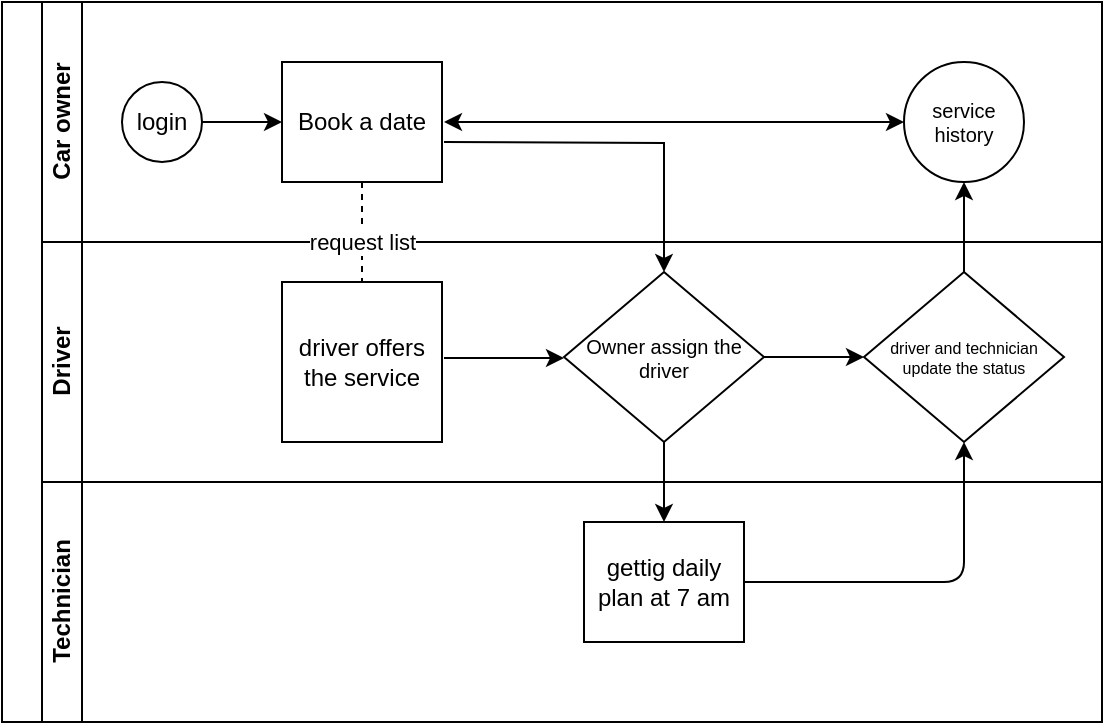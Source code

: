 <mxfile version="13.0.2" type="github"><diagram id="C5RBs43oDa-KdzZeNtuy" name="Page-1"><mxGraphModel dx="788" dy="512" grid="1" gridSize="10" guides="1" tooltips="1" connect="1" arrows="1" fold="1" page="1" pageScale="1" pageWidth="827" pageHeight="1169" math="0" shadow="0"><root><mxCell id="WIyWlLk6GJQsqaUBKTNV-0"/><mxCell id="WIyWlLk6GJQsqaUBKTNV-1" parent="WIyWlLk6GJQsqaUBKTNV-0"/><mxCell id="F8qiEZ2SGdXLGsGRI8No-4" value="" style="swimlane;html=1;childLayout=stackLayout;resizeParent=1;resizeParentMax=0;horizontal=0;startSize=20;horizontalStack=0;" vertex="1" parent="WIyWlLk6GJQsqaUBKTNV-1"><mxGeometry x="189" y="340" width="550" height="360" as="geometry"><mxRectangle x="189" y="340" width="30" height="50" as="alternateBounds"/></mxGeometry></mxCell><mxCell id="F8qiEZ2SGdXLGsGRI8No-6" style="edgeStyle=orthogonalEdgeStyle;rounded=0;orthogonalLoop=1;jettySize=auto;html=1;endArrow=classic;endFill=1;entryX=0.5;entryY=0;entryDx=0;entryDy=0;" edge="1" parent="F8qiEZ2SGdXLGsGRI8No-4" target="F8qiEZ2SGdXLGsGRI8No-18"><mxGeometry relative="1" as="geometry"><mxPoint x="221" y="70" as="sourcePoint"/><mxPoint x="300" y="120" as="targetPoint"/></mxGeometry></mxCell><mxCell id="F8qiEZ2SGdXLGsGRI8No-9" value="Car owner&lt;br&gt;" style="swimlane;html=1;startSize=20;horizontal=0;" vertex="1" parent="F8qiEZ2SGdXLGsGRI8No-4"><mxGeometry x="20" width="530" height="120" as="geometry"/></mxCell><mxCell id="F8qiEZ2SGdXLGsGRI8No-10" value="" style="edgeStyle=orthogonalEdgeStyle;rounded=0;orthogonalLoop=1;jettySize=auto;html=1;" edge="1" parent="F8qiEZ2SGdXLGsGRI8No-9" source="F8qiEZ2SGdXLGsGRI8No-11" target="F8qiEZ2SGdXLGsGRI8No-12"><mxGeometry relative="1" as="geometry"/></mxCell><mxCell id="F8qiEZ2SGdXLGsGRI8No-48" value="" style="endArrow=classic;startArrow=classic;html=1;fontSize=8;entryX=0;entryY=0.5;entryDx=0;entryDy=0;" edge="1" parent="F8qiEZ2SGdXLGsGRI8No-9" target="F8qiEZ2SGdXLGsGRI8No-37"><mxGeometry width="50" height="50" relative="1" as="geometry"><mxPoint x="201" y="60" as="sourcePoint"/><mxPoint x="381" y="90" as="targetPoint"/></mxGeometry></mxCell><mxCell id="F8qiEZ2SGdXLGsGRI8No-11" value="login" style="ellipse;whiteSpace=wrap;html=1;" vertex="1" parent="F8qiEZ2SGdXLGsGRI8No-9"><mxGeometry x="40" y="40" width="40" height="40" as="geometry"/></mxCell><mxCell id="F8qiEZ2SGdXLGsGRI8No-12" value="Book a date" style="rounded=0;whiteSpace=wrap;html=1;fontFamily=Helvetica;fontSize=12;fontColor=#000000;align=center;" vertex="1" parent="F8qiEZ2SGdXLGsGRI8No-9"><mxGeometry x="120" y="30" width="80" height="60" as="geometry"/></mxCell><mxCell id="F8qiEZ2SGdXLGsGRI8No-37" value="service history" style="ellipse;whiteSpace=wrap;html=1;fontSize=10;" vertex="1" parent="F8qiEZ2SGdXLGsGRI8No-9"><mxGeometry x="431" y="30" width="60" height="60" as="geometry"/></mxCell><mxCell id="F8qiEZ2SGdXLGsGRI8No-15" value="Driver" style="swimlane;html=1;startSize=20;horizontal=0;" vertex="1" parent="F8qiEZ2SGdXLGsGRI8No-4"><mxGeometry x="20" y="120" width="530" height="120" as="geometry"/></mxCell><mxCell id="F8qiEZ2SGdXLGsGRI8No-18" value="Owner assign the driver" style="rhombus;whiteSpace=wrap;html=1;fontFamily=Helvetica;fontSize=10;fontColor=#000000;align=center;" vertex="1" parent="F8qiEZ2SGdXLGsGRI8No-15"><mxGeometry x="261" y="15" width="100" height="85" as="geometry"/></mxCell><mxCell id="F8qiEZ2SGdXLGsGRI8No-43" value="driver and technician update the status" style="rhombus;whiteSpace=wrap;html=1;fontFamily=Helvetica;fontSize=8;fontColor=#000000;align=center;" vertex="1" parent="F8qiEZ2SGdXLGsGRI8No-15"><mxGeometry x="411" y="15" width="100" height="85" as="geometry"/></mxCell><mxCell id="F8qiEZ2SGdXLGsGRI8No-17" value="driver offers the service" style="rounded=0;whiteSpace=wrap;html=1;fontFamily=Helvetica;fontSize=12;fontColor=#000000;align=center;" vertex="1" parent="F8qiEZ2SGdXLGsGRI8No-15"><mxGeometry x="120" y="20" width="80" height="80" as="geometry"/></mxCell><mxCell id="F8qiEZ2SGdXLGsGRI8No-45" value="" style="endArrow=classic;html=1;fontSize=8;exitX=1;exitY=0.5;exitDx=0;exitDy=0;entryX=0;entryY=0.5;entryDx=0;entryDy=0;" edge="1" parent="F8qiEZ2SGdXLGsGRI8No-15" source="F8qiEZ2SGdXLGsGRI8No-18" target="F8qiEZ2SGdXLGsGRI8No-43"><mxGeometry width="50" height="50" relative="1" as="geometry"><mxPoint x="251" y="110" as="sourcePoint"/><mxPoint x="301" y="60" as="targetPoint"/></mxGeometry></mxCell><mxCell id="F8qiEZ2SGdXLGsGRI8No-19" value="Technician&lt;br&gt;" style="swimlane;html=1;startSize=20;horizontal=0;" vertex="1" parent="F8qiEZ2SGdXLGsGRI8No-4"><mxGeometry x="20" y="240" width="530" height="120" as="geometry"/></mxCell><mxCell id="F8qiEZ2SGdXLGsGRI8No-21" value="gettig daily plan at 7 am" style="rounded=0;whiteSpace=wrap;html=1;fontFamily=Helvetica;fontSize=12;fontColor=#000000;align=center;" vertex="1" parent="F8qiEZ2SGdXLGsGRI8No-19"><mxGeometry x="271" y="20" width="80" height="60" as="geometry"/></mxCell><mxCell id="F8qiEZ2SGdXLGsGRI8No-30" value="" style="endArrow=classic;html=1;fontSize=10;exitX=0.5;exitY=1;exitDx=0;exitDy=0;" edge="1" parent="F8qiEZ2SGdXLGsGRI8No-4" source="F8qiEZ2SGdXLGsGRI8No-18" target="F8qiEZ2SGdXLGsGRI8No-21"><mxGeometry width="50" height="50" relative="1" as="geometry"><mxPoint x="351" y="200" as="sourcePoint"/><mxPoint x="401" y="150" as="targetPoint"/></mxGeometry></mxCell><mxCell id="F8qiEZ2SGdXLGsGRI8No-5" value="request list" style="edgeStyle=orthogonalEdgeStyle;rounded=0;orthogonalLoop=1;jettySize=auto;html=1;dashed=1;endArrow=none;endFill=0;" edge="1" parent="F8qiEZ2SGdXLGsGRI8No-4" source="F8qiEZ2SGdXLGsGRI8No-12" target="F8qiEZ2SGdXLGsGRI8No-17"><mxGeometry x="0.2" relative="1" as="geometry"><mxPoint as="offset"/></mxGeometry></mxCell><mxCell id="F8qiEZ2SGdXLGsGRI8No-44" value="" style="endArrow=classic;html=1;fontSize=10;exitX=1;exitY=0.5;exitDx=0;exitDy=0;entryX=0.5;entryY=1;entryDx=0;entryDy=0;" edge="1" parent="F8qiEZ2SGdXLGsGRI8No-4" source="F8qiEZ2SGdXLGsGRI8No-21" target="F8qiEZ2SGdXLGsGRI8No-43"><mxGeometry width="50" height="50" relative="1" as="geometry"><mxPoint x="271" y="220" as="sourcePoint"/><mxPoint x="481" y="230" as="targetPoint"/><Array as="points"><mxPoint x="481" y="290"/></Array></mxGeometry></mxCell><mxCell id="F8qiEZ2SGdXLGsGRI8No-50" value="" style="endArrow=classic;html=1;fontSize=8;exitX=0.5;exitY=0;exitDx=0;exitDy=0;" edge="1" parent="F8qiEZ2SGdXLGsGRI8No-4" source="F8qiEZ2SGdXLGsGRI8No-43"><mxGeometry width="50" height="50" relative="1" as="geometry"><mxPoint x="301" y="190" as="sourcePoint"/><mxPoint x="481" y="90" as="targetPoint"/></mxGeometry></mxCell><mxCell id="F8qiEZ2SGdXLGsGRI8No-31" value="" style="endArrow=classic;html=1;fontSize=10;" edge="1" parent="WIyWlLk6GJQsqaUBKTNV-1"><mxGeometry width="50" height="50" relative="1" as="geometry"><mxPoint x="410" y="518" as="sourcePoint"/><mxPoint x="470" y="518" as="targetPoint"/></mxGeometry></mxCell></root></mxGraphModel></diagram></mxfile>